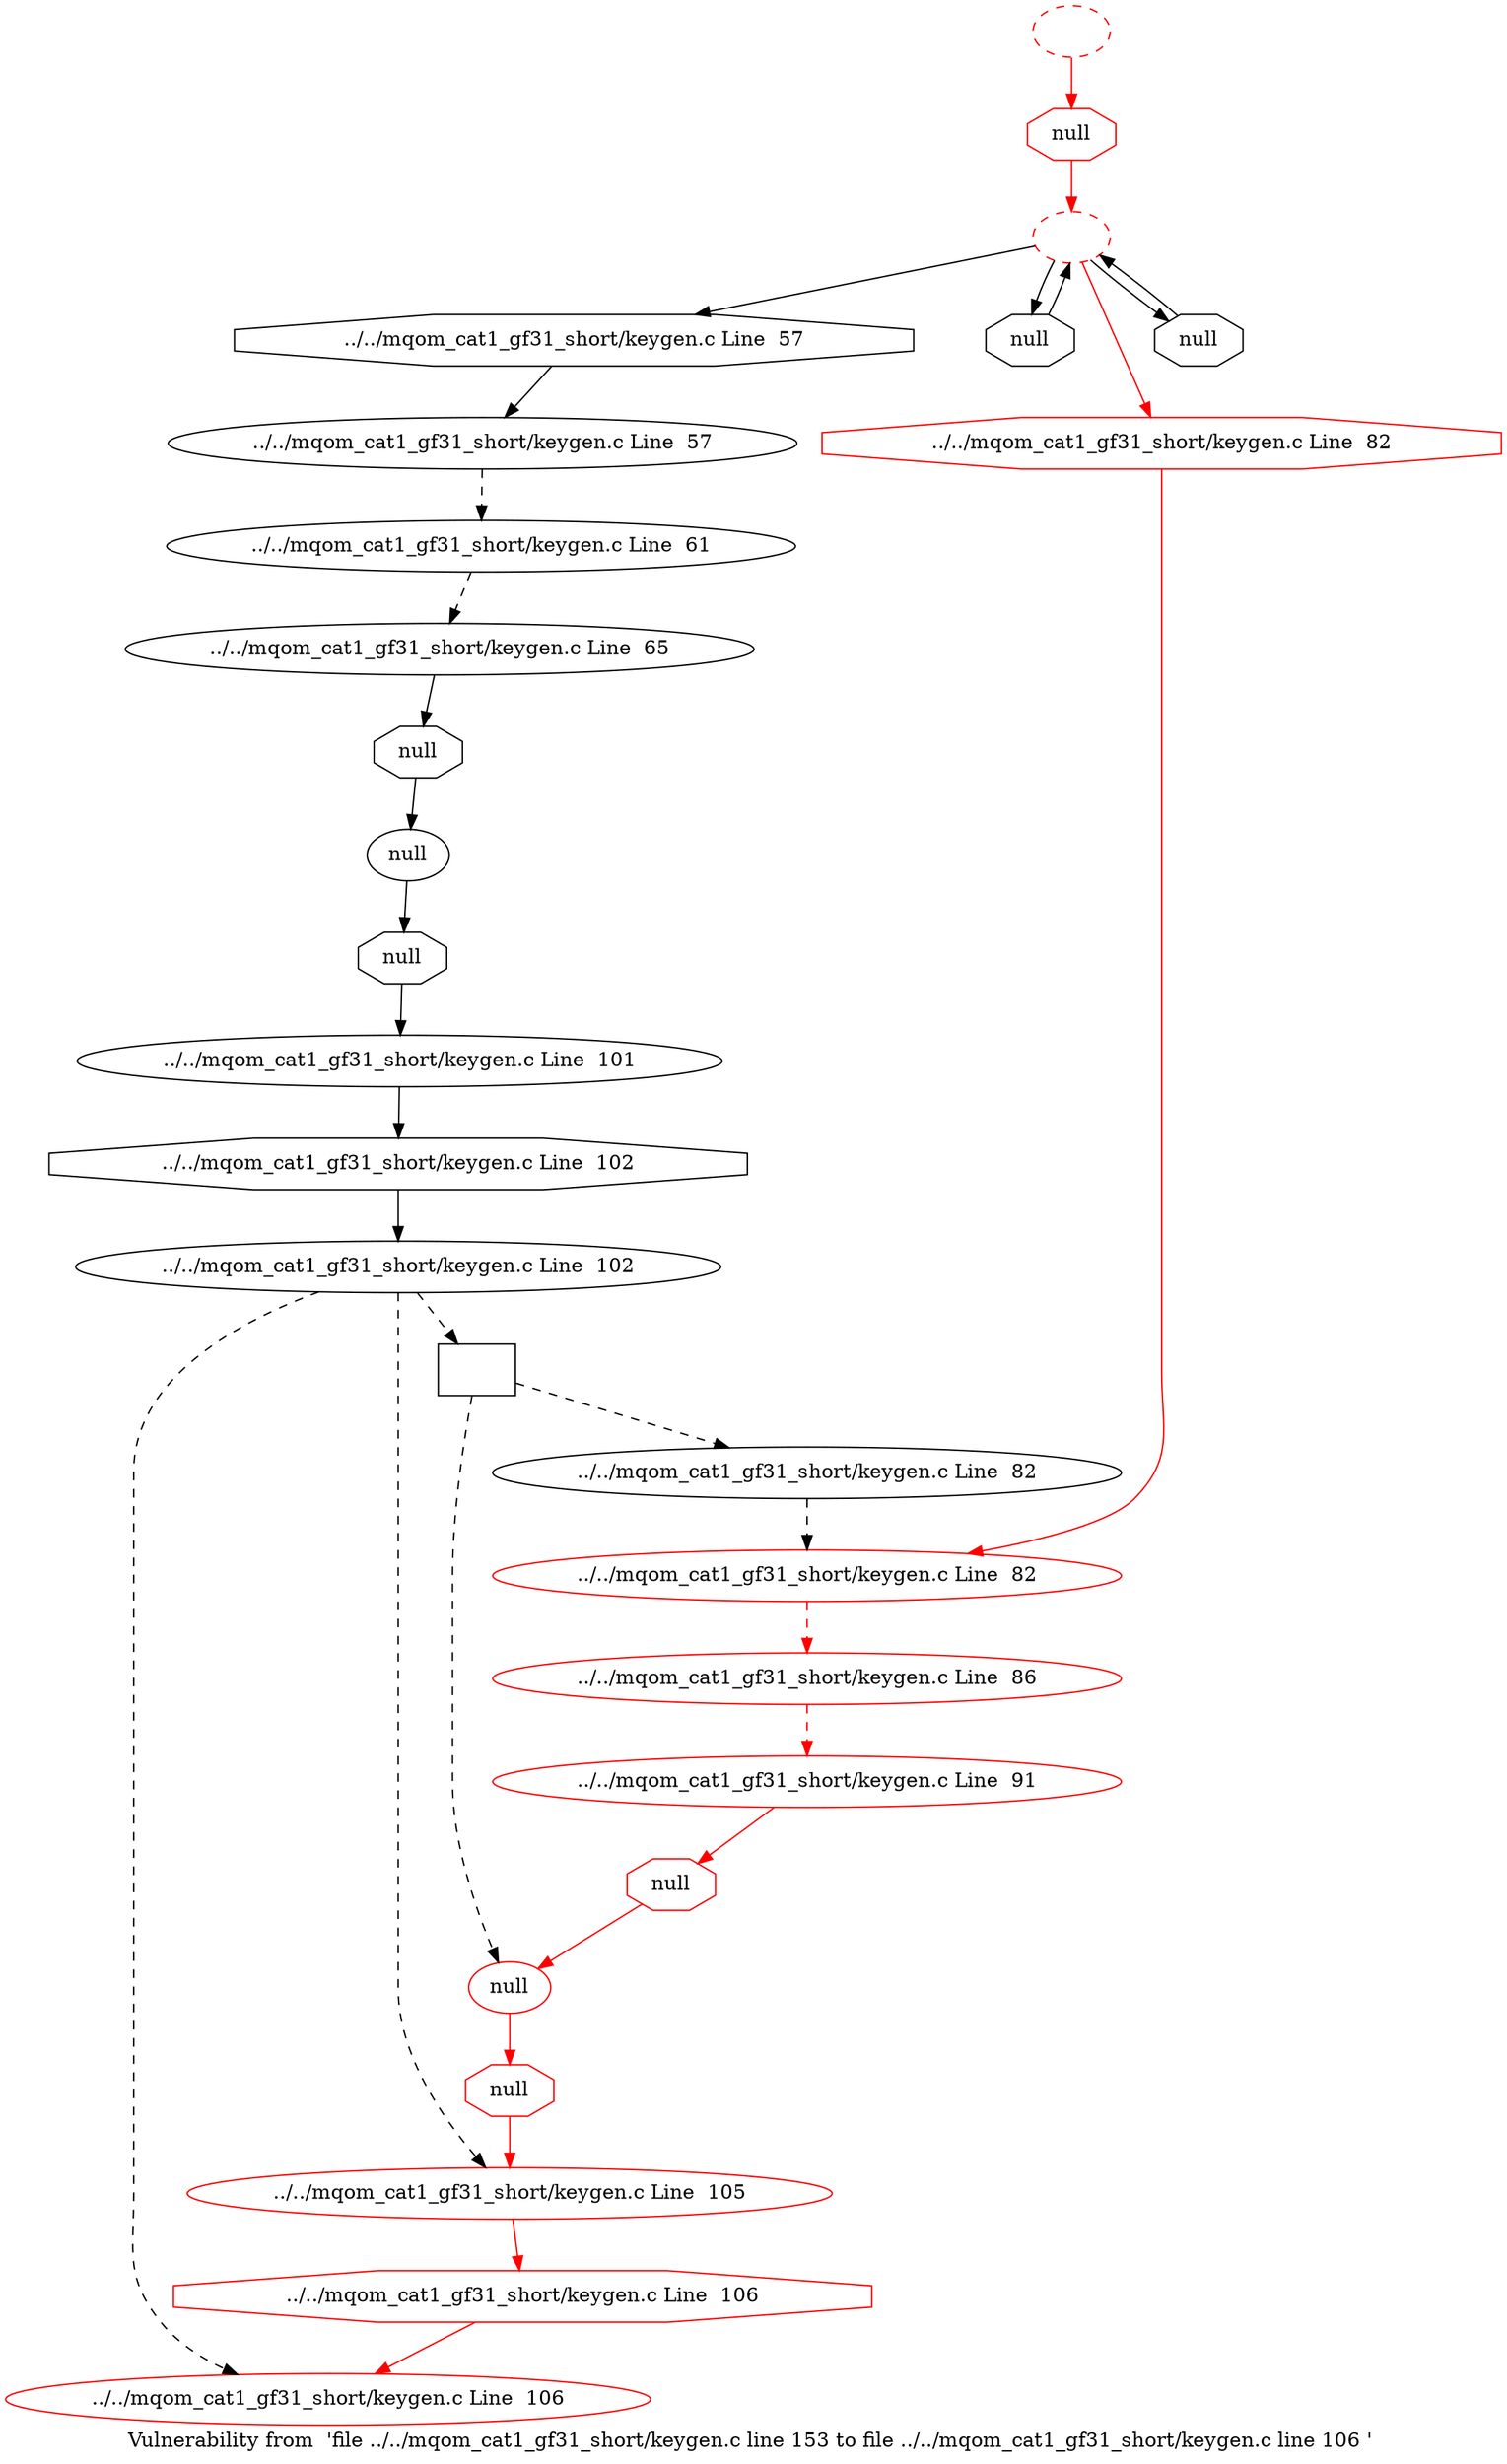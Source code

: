 digraph "Vulnerability from 'file ../../mqom_cat1_gf31_short/keygen.c line 153 to file ../../mqom_cat1_gf31_short/keygen.c line 106 '  "{
label="Vulnerability from  'file ../../mqom_cat1_gf31_short/keygen.c line 153 to file ../../mqom_cat1_gf31_short/keygen.c line 106 ' ";
node_642[shape=octagon,style=solid,label="null"]
node_641[shape=ellipse,style=solid,label="null"]
"node_642"->"node_641"
node_660[shape=octagon,style=solid,label="null"]
"node_641"->"node_660"
node_640[shape=ellipse,style=solid,label="../../mqom_cat1_gf31_short/keygen.c Line  65"]
"node_640"->"node_642"
node_639[shape=ellipse,style=solid,label="../../mqom_cat1_gf31_short/keygen.c Line  61"]
"node_639"->"node_640" [style=dashed]
node_638[shape=ellipse,style=dashed,label="", color=red]
node_637[shape=octagon,style=solid,label="../../mqom_cat1_gf31_short/keygen.c Line  57"]
"node_638"->"node_637"
node_654[shape=octagon,style=solid,label="null"]
"node_638"->"node_654"
node_645[shape=octagon,style=solid,label="../../mqom_cat1_gf31_short/keygen.c Line  82", color=red]
"node_638"->"node_645" [color=red]
node_659[shape=octagon,style=solid,label="null"]
"node_638"->"node_659"
node_636[shape=ellipse,style=solid,label="../../mqom_cat1_gf31_short/keygen.c Line  57"]
"node_637"->"node_636"
"node_636"->"node_639" [style=dashed]
node_646[shape=ellipse,style=solid,label="../../mqom_cat1_gf31_short/keygen.c Line  86", color=red]
node_647[shape=ellipse,style=solid,label="../../mqom_cat1_gf31_short/keygen.c Line  91", color=red]
"node_646"->"node_647" [color=red, style=dashed]
node_649[shape=octagon,style=solid,label="null", color=red]
"node_647"->"node_649" [color=red]
node_648[shape=ellipse,style=solid,label="null", color=red]
node_661[shape=octagon,style=solid,label="null", color=red]
"node_648"->"node_661" [color=red]
"node_649"->"node_648" [color=red]
node_650[shape=ellipse,style=solid,label="../../mqom_cat1_gf31_short/keygen.c Line  101"]
node_652[shape=octagon,style=solid,label="../../mqom_cat1_gf31_short/keygen.c Line  102"]
"node_650"->"node_652"
node_651[shape=ellipse,style=solid,label="../../mqom_cat1_gf31_short/keygen.c Line  102"]
node_653[shape=ellipse,style=solid,label="../../mqom_cat1_gf31_short/keygen.c Line  105", color=red]
"node_651"->"node_653" [style=dashed]
node_656[shape=ellipse,style=solid,label="../../mqom_cat1_gf31_short/keygen.c Line  106", color=red]
"node_651"->"node_656" [style=dashed]
node_662[shape=box,style=solid,label=""]
"node_651"->"node_662" [style=dashed]
"node_652"->"node_651"
node_657[shape=octagon,style=solid,label="../../mqom_cat1_gf31_short/keygen.c Line  106", color=red]
"node_653"->"node_657" [color=red]
"node_654"->"node_638"
node_655[shape=ellipse,style=dashed,label="", color=red]
node_658[shape=octagon,style=solid,label="null", color=red]
"node_655"->"node_658" [color=red]
node_643[shape=ellipse,style=solid,label="../../mqom_cat1_gf31_short/keygen.c Line  82"]
node_644[shape=ellipse,style=solid,label="../../mqom_cat1_gf31_short/keygen.c Line  82", color=red]
"node_643"->"node_644" [style=dashed]
"node_644"->"node_646" [color=red, style=dashed]
"node_645"->"node_644" [color=red]
"node_657"->"node_656" [color=red]
"node_658"->"node_638" [color=red]
"node_659"->"node_638"
"node_660"->"node_650"
"node_661"->"node_653" [color=red]
"node_662"->"node_648" [style=dashed]
"node_662"->"node_643" [style=dashed]
}


